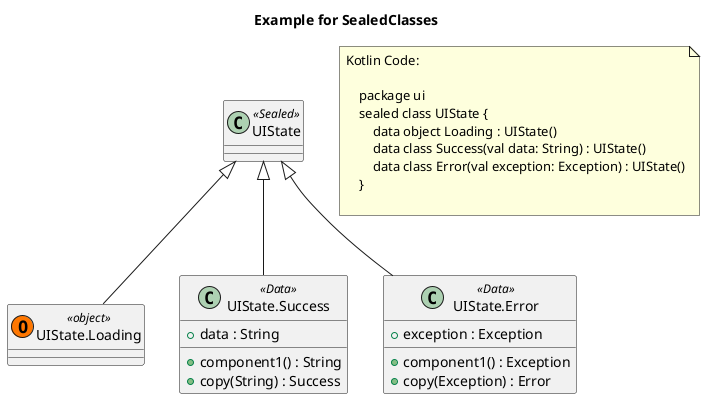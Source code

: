 @startuml
title Example for SealedClasses
'This file is generated by the GenerateExamplesForDoc test.

    'ui.UIState
    class "UIState" as ui_UIState <<Sealed>>{
        
    }


    'ui.UIState.Loading
    class "UIState.Loading" as ui_UIState_Loading << (O, #FF7700) object>>{
        
    }


    'ui.UIState.Success
    class "UIState.Success" as ui_UIState_Success <<Data>>{
        + data : String
		+ component1() : String
		+ copy(String) : Success
    }


    'ui.UIState.Error
    class "UIState.Error" as ui_UIState_Error <<Data>>{
        + exception : Exception
		+ component1() : Exception
		+ copy(Exception) : Error
    }


ui_UIState <|-- ui_UIState_Loading
ui_UIState <|-- ui_UIState_Success
ui_UIState <|-- ui_UIState_Error
 
note as note_of_code
Kotlin Code:

    package ui
    sealed class UIState {
        data object Loading : UIState()
        data class Success(val data: String) : UIState()
        data class Error(val exception: Exception) : UIState()
    }
    
end note
            
@enduml
